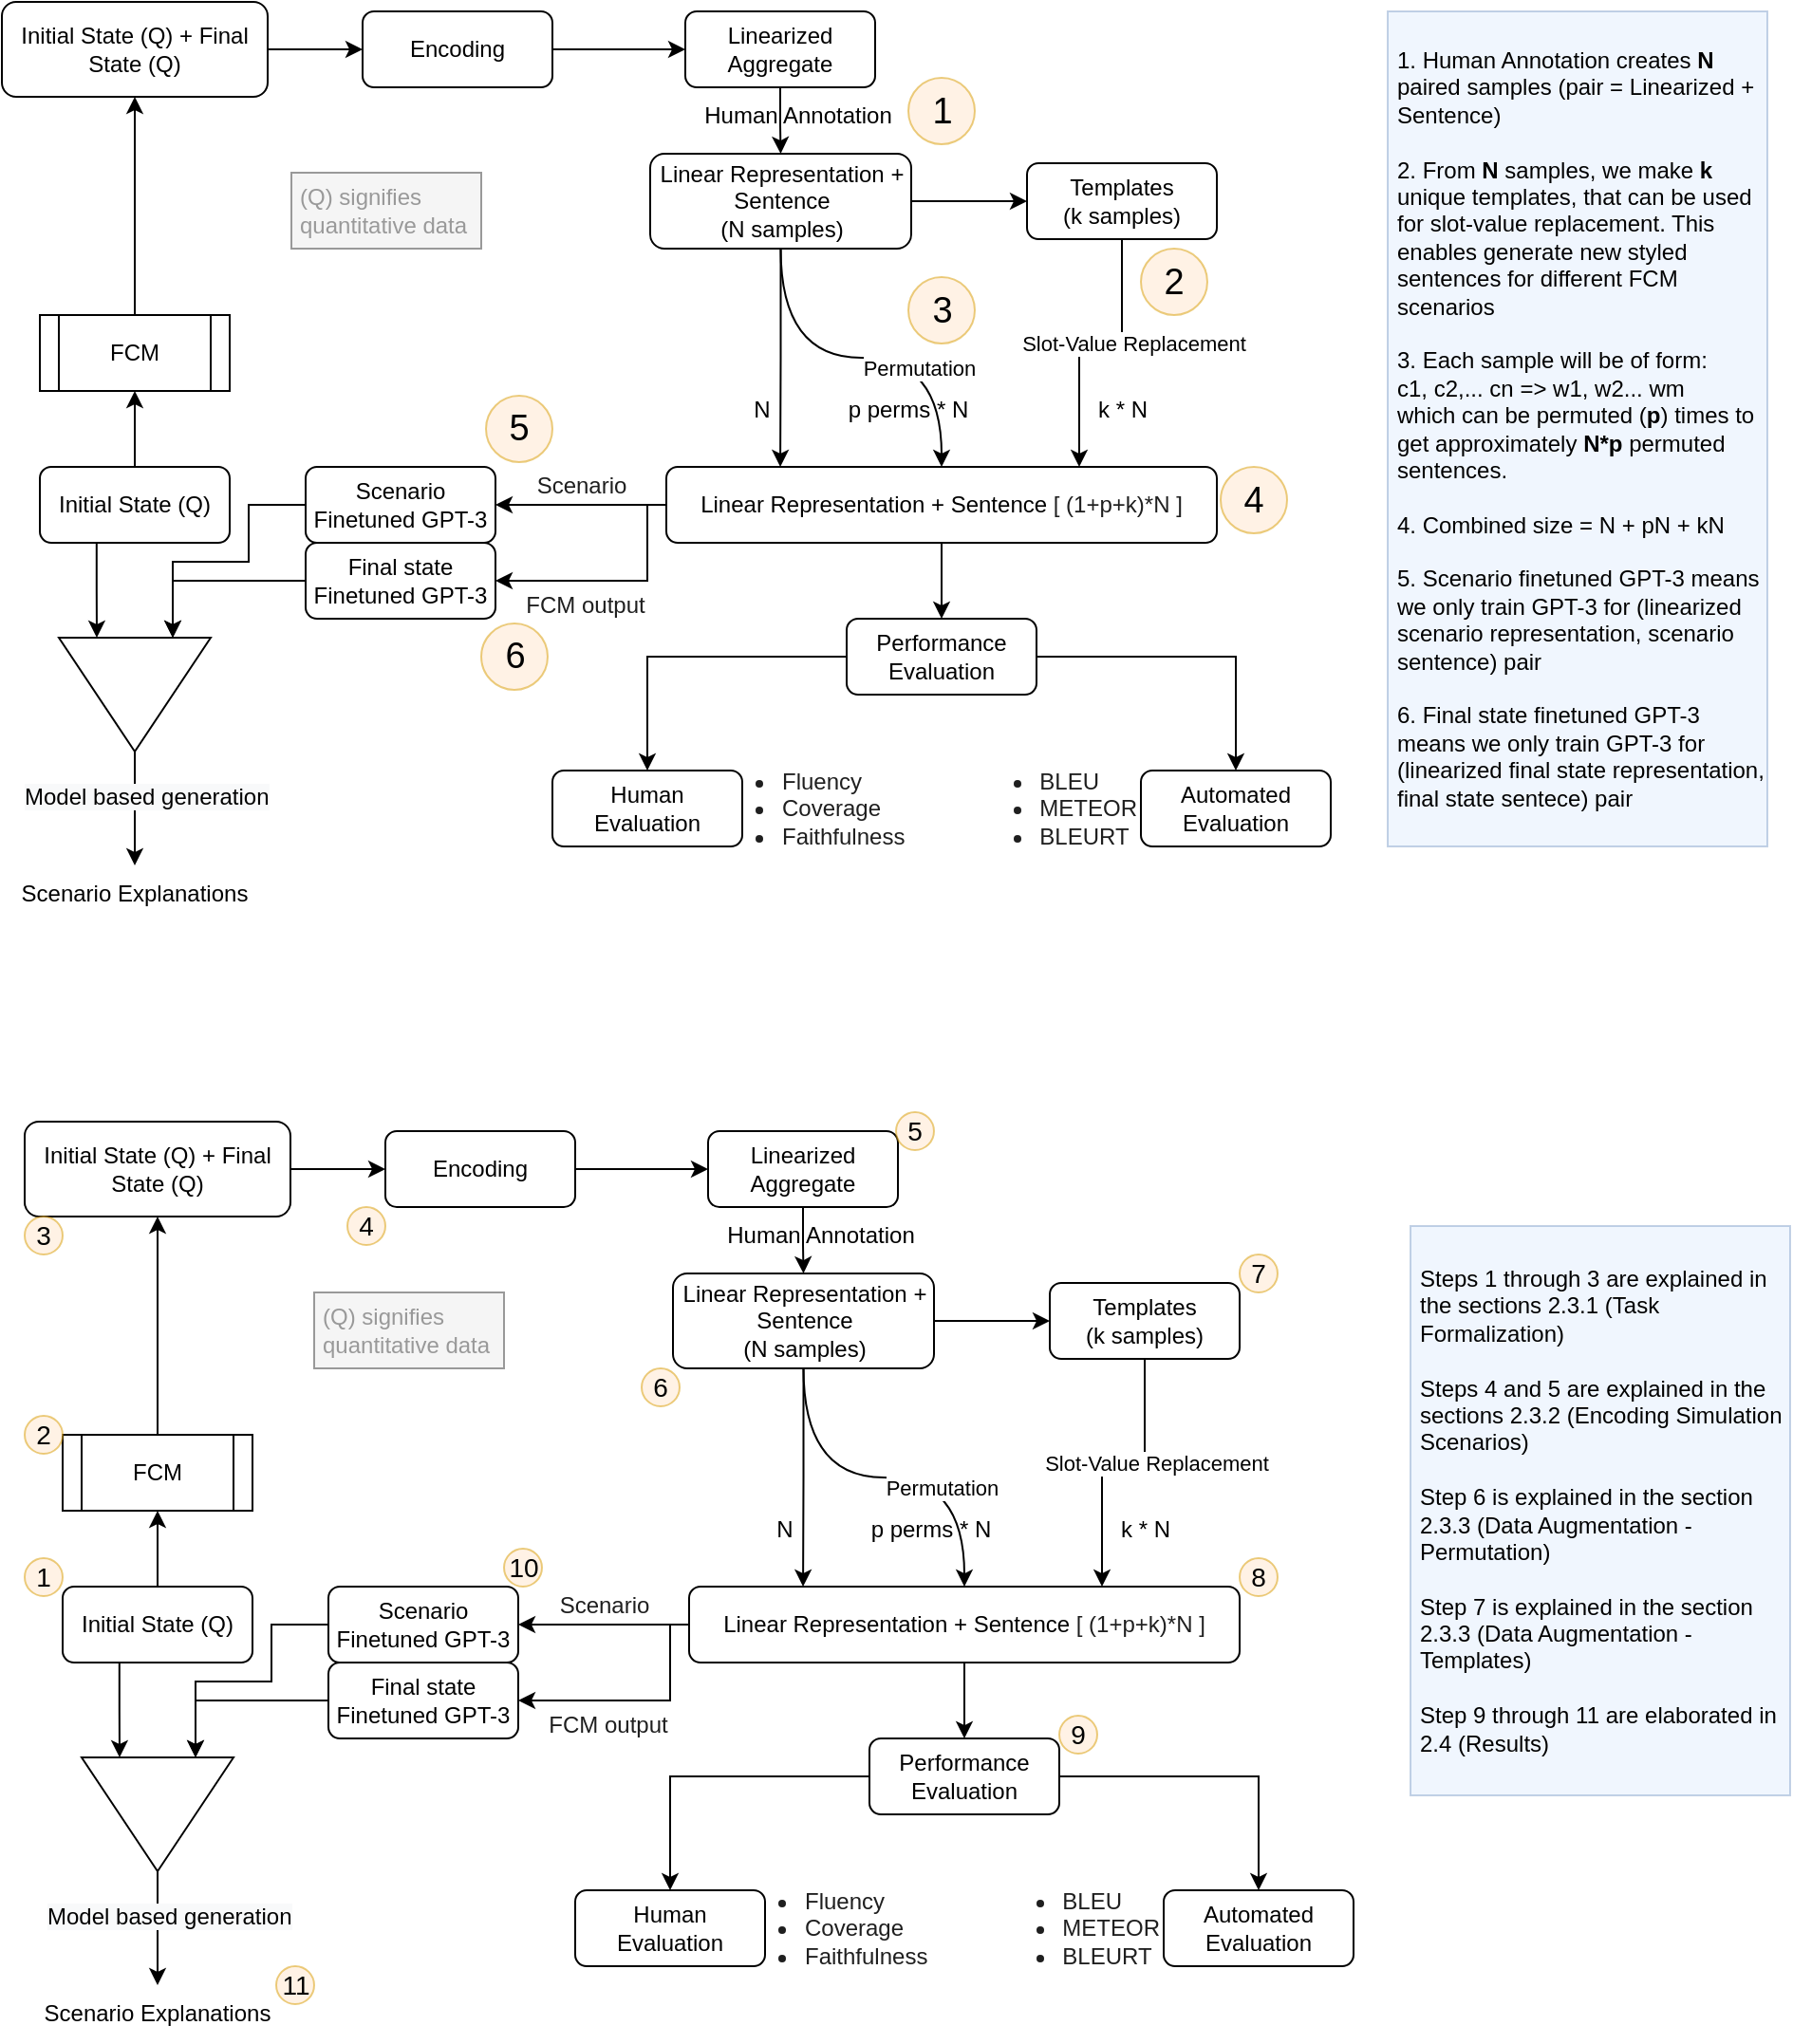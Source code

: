 <mxfile version="20.8.22" type="github">
  <diagram id="Z07k31sghdihUjpPRtop" name="Page-1">
    <mxGraphModel dx="1590" dy="923" grid="1" gridSize="10" guides="1" tooltips="1" connect="1" arrows="1" fold="1" page="1" pageScale="1" pageWidth="850" pageHeight="1100" math="0" shadow="0">
      <root>
        <mxCell id="0" />
        <mxCell id="1" parent="0" />
        <mxCell id="_HxSH1goL31Ebzs2Z_Xn-23" style="edgeStyle=orthogonalEdgeStyle;rounded=0;orthogonalLoop=1;jettySize=auto;html=1;entryX=0.5;entryY=1;entryDx=0;entryDy=0;" parent="1" source="_HxSH1goL31Ebzs2Z_Xn-3" target="_HxSH1goL31Ebzs2Z_Xn-8" edge="1">
          <mxGeometry relative="1" as="geometry" />
        </mxCell>
        <mxCell id="_HxSH1goL31Ebzs2Z_Xn-3" value="FCM" style="shape=process;whiteSpace=wrap;html=1;backgroundOutline=1;" parent="1" vertex="1">
          <mxGeometry x="110" y="360" width="100" height="40" as="geometry" />
        </mxCell>
        <mxCell id="_HxSH1goL31Ebzs2Z_Xn-4" value="" style="endArrow=classic;html=1;rounded=0;entryX=0.5;entryY=1;entryDx=0;entryDy=0;exitX=0.5;exitY=0;exitDx=0;exitDy=0;" parent="1" source="_HxSH1goL31Ebzs2Z_Xn-5" target="_HxSH1goL31Ebzs2Z_Xn-3" edge="1">
          <mxGeometry width="50" height="50" relative="1" as="geometry">
            <mxPoint x="60" y="380" as="sourcePoint" />
            <mxPoint x="120" y="420" as="targetPoint" />
          </mxGeometry>
        </mxCell>
        <mxCell id="_HxSH1goL31Ebzs2Z_Xn-43" style="edgeStyle=orthogonalEdgeStyle;rounded=0;orthogonalLoop=1;jettySize=auto;html=1;entryX=0;entryY=0.75;entryDx=0;entryDy=0;exitX=0.299;exitY=1.012;exitDx=0;exitDy=0;exitPerimeter=0;" parent="1" source="_HxSH1goL31Ebzs2Z_Xn-5" target="_HxSH1goL31Ebzs2Z_Xn-41" edge="1">
          <mxGeometry relative="1" as="geometry" />
        </mxCell>
        <mxCell id="_HxSH1goL31Ebzs2Z_Xn-5" value="Initial State (Q)" style="rounded=1;whiteSpace=wrap;html=1;" parent="1" vertex="1">
          <mxGeometry x="110" y="440" width="100" height="40" as="geometry" />
        </mxCell>
        <mxCell id="_HxSH1goL31Ebzs2Z_Xn-8" value="Initial State (Q) + Final State (Q)" style="rounded=1;whiteSpace=wrap;html=1;" parent="1" vertex="1">
          <mxGeometry x="90" y="195" width="140" height="50" as="geometry" />
        </mxCell>
        <mxCell id="_HxSH1goL31Ebzs2Z_Xn-15" style="edgeStyle=orthogonalEdgeStyle;rounded=0;orthogonalLoop=1;jettySize=auto;html=1;entryX=0;entryY=0.5;entryDx=0;entryDy=0;exitX=1;exitY=0.5;exitDx=0;exitDy=0;" parent="1" source="_HxSH1goL31Ebzs2Z_Xn-8" target="_HxSH1goL31Ebzs2Z_Xn-14" edge="1">
          <mxGeometry relative="1" as="geometry">
            <mxPoint x="210" y="220" as="sourcePoint" />
          </mxGeometry>
        </mxCell>
        <mxCell id="_HxSH1goL31Ebzs2Z_Xn-18" style="edgeStyle=orthogonalEdgeStyle;rounded=0;orthogonalLoop=1;jettySize=auto;html=1;entryX=0.5;entryY=0;entryDx=0;entryDy=0;" parent="1" source="_HxSH1goL31Ebzs2Z_Xn-13" target="_HxSH1goL31Ebzs2Z_Xn-17" edge="1">
          <mxGeometry relative="1" as="geometry" />
        </mxCell>
        <mxCell id="_HxSH1goL31Ebzs2Z_Xn-13" value="Linearized Aggregate" style="rounded=1;whiteSpace=wrap;html=1;" parent="1" vertex="1">
          <mxGeometry x="450" y="200" width="100" height="40" as="geometry" />
        </mxCell>
        <mxCell id="_HxSH1goL31Ebzs2Z_Xn-16" style="edgeStyle=orthogonalEdgeStyle;rounded=0;orthogonalLoop=1;jettySize=auto;html=1;entryX=0;entryY=0.5;entryDx=0;entryDy=0;" parent="1" source="_HxSH1goL31Ebzs2Z_Xn-14" target="_HxSH1goL31Ebzs2Z_Xn-13" edge="1">
          <mxGeometry relative="1" as="geometry" />
        </mxCell>
        <mxCell id="_HxSH1goL31Ebzs2Z_Xn-14" value="Encoding" style="rounded=1;whiteSpace=wrap;html=1;" parent="1" vertex="1">
          <mxGeometry x="280" y="200" width="100" height="40" as="geometry" />
        </mxCell>
        <mxCell id="_HxSH1goL31Ebzs2Z_Xn-19" style="edgeStyle=orthogonalEdgeStyle;rounded=0;orthogonalLoop=1;jettySize=auto;html=1;entryX=0;entryY=0.5;entryDx=0;entryDy=0;" parent="1" source="_HxSH1goL31Ebzs2Z_Xn-17" target="_HxSH1goL31Ebzs2Z_Xn-20" edge="1">
          <mxGeometry relative="1" as="geometry">
            <mxPoint x="600" y="300" as="targetPoint" />
          </mxGeometry>
        </mxCell>
        <mxCell id="_HxSH1goL31Ebzs2Z_Xn-25" style="edgeStyle=orthogonalEdgeStyle;rounded=0;orthogonalLoop=1;jettySize=auto;html=1;entryX=0.207;entryY=0;entryDx=0;entryDy=0;entryPerimeter=0;" parent="1" source="_HxSH1goL31Ebzs2Z_Xn-17" target="_HxSH1goL31Ebzs2Z_Xn-24" edge="1">
          <mxGeometry relative="1" as="geometry" />
        </mxCell>
        <mxCell id="_HxSH1goL31Ebzs2Z_Xn-27" style="edgeStyle=orthogonalEdgeStyle;rounded=0;orthogonalLoop=1;jettySize=auto;html=1;entryX=0.5;entryY=0;entryDx=0;entryDy=0;curved=1;" parent="1" source="_HxSH1goL31Ebzs2Z_Xn-17" target="_HxSH1goL31Ebzs2Z_Xn-24" edge="1">
          <mxGeometry relative="1" as="geometry" />
        </mxCell>
        <mxCell id="_HxSH1goL31Ebzs2Z_Xn-28" value="Permutation" style="edgeLabel;html=1;align=center;verticalAlign=middle;resizable=0;points=[];horizontal=1;spacingTop=0;spacingBottom=0;spacing=17;spacingRight=0;" parent="_HxSH1goL31Ebzs2Z_Xn-27" connectable="0" vertex="1">
          <mxGeometry x="0.09" y="-5" relative="1" as="geometry">
            <mxPoint x="21" as="offset" />
          </mxGeometry>
        </mxCell>
        <mxCell id="_HxSH1goL31Ebzs2Z_Xn-17" value="Linear Representation + Sentence&lt;div&gt;(N samples)&lt;/div&gt;" style="rounded=1;whiteSpace=wrap;html=1;" parent="1" vertex="1">
          <mxGeometry x="431.5" y="275" width="137.5" height="50" as="geometry" />
        </mxCell>
        <mxCell id="_HxSH1goL31Ebzs2Z_Xn-32" style="edgeStyle=orthogonalEdgeStyle;rounded=0;orthogonalLoop=1;jettySize=auto;html=1;entryX=0.75;entryY=0;entryDx=0;entryDy=0;" parent="1" source="_HxSH1goL31Ebzs2Z_Xn-20" target="_HxSH1goL31Ebzs2Z_Xn-24" edge="1">
          <mxGeometry relative="1" as="geometry" />
        </mxCell>
        <mxCell id="_HxSH1goL31Ebzs2Z_Xn-52" value="Slot-Value Replacement" style="edgeLabel;html=1;align=center;verticalAlign=middle;resizable=0;points=[];" parent="_HxSH1goL31Ebzs2Z_Xn-32" connectable="0" vertex="1">
          <mxGeometry x="-0.156" y="4" relative="1" as="geometry">
            <mxPoint x="6" y="-9" as="offset" />
          </mxGeometry>
        </mxCell>
        <mxCell id="_HxSH1goL31Ebzs2Z_Xn-20" value="Templates&lt;br&gt;(k samples)" style="rounded=1;whiteSpace=wrap;html=1;" parent="1" vertex="1">
          <mxGeometry x="630" y="280" width="100" height="40" as="geometry" />
        </mxCell>
        <mxCell id="_HxSH1goL31Ebzs2Z_Xn-35" style="edgeStyle=orthogonalEdgeStyle;rounded=0;orthogonalLoop=1;jettySize=auto;html=1;entryX=1;entryY=0.5;entryDx=0;entryDy=0;" parent="1" source="_HxSH1goL31Ebzs2Z_Xn-24" target="_HxSH1goL31Ebzs2Z_Xn-34" edge="1">
          <mxGeometry relative="1" as="geometry" />
        </mxCell>
        <mxCell id="_HxSH1goL31Ebzs2Z_Xn-37" style="edgeStyle=orthogonalEdgeStyle;rounded=0;orthogonalLoop=1;jettySize=auto;html=1;entryX=0.5;entryY=0;entryDx=0;entryDy=0;" parent="1" source="_HxSH1goL31Ebzs2Z_Xn-24" target="_HxSH1goL31Ebzs2Z_Xn-36" edge="1">
          <mxGeometry relative="1" as="geometry" />
        </mxCell>
        <mxCell id="VBCpjrD7wiONK8ZBW5ic-14" style="edgeStyle=orthogonalEdgeStyle;rounded=0;orthogonalLoop=1;jettySize=auto;html=1;entryX=1;entryY=0.5;entryDx=0;entryDy=0;fontColor=#1F1F1F;" parent="1" source="_HxSH1goL31Ebzs2Z_Xn-24" target="VBCpjrD7wiONK8ZBW5ic-7" edge="1">
          <mxGeometry relative="1" as="geometry">
            <Array as="points">
              <mxPoint x="430" y="460" />
              <mxPoint x="430" y="500" />
            </Array>
          </mxGeometry>
        </mxCell>
        <mxCell id="_HxSH1goL31Ebzs2Z_Xn-24" value="Linear Representation +&amp;nbsp;Sentence &lt;font color=&quot;#1F1F1F&quot;&gt;[ (1+p+k)*N ]&lt;/font&gt;" style="rounded=1;whiteSpace=wrap;html=1;" parent="1" vertex="1">
          <mxGeometry x="440" y="440" width="290" height="40" as="geometry" />
        </mxCell>
        <mxCell id="_HxSH1goL31Ebzs2Z_Xn-30" value="&lt;font color=&quot;#999999&quot;&gt;(Q) signifies quantitative data&lt;/font&gt;" style="rounded=0;whiteSpace=wrap;html=1;align=left;fillColor=#f5f5f5;fontColor=#333333;strokeColor=#999999;labelBackgroundColor=none;spacingLeft=2;gradientColor=none;" parent="1" vertex="1">
          <mxGeometry x="242.5" y="285" width="100" height="40" as="geometry" />
        </mxCell>
        <mxCell id="VBCpjrD7wiONK8ZBW5ic-17" style="edgeStyle=orthogonalEdgeStyle;rounded=0;orthogonalLoop=1;jettySize=auto;html=1;entryX=0;entryY=0.25;entryDx=0;entryDy=0;fontColor=#1F1F1F;" parent="1" source="_HxSH1goL31Ebzs2Z_Xn-34" target="_HxSH1goL31Ebzs2Z_Xn-41" edge="1">
          <mxGeometry relative="1" as="geometry">
            <Array as="points">
              <mxPoint x="220" y="460" />
              <mxPoint x="220" y="490" />
              <mxPoint x="180" y="490" />
            </Array>
          </mxGeometry>
        </mxCell>
        <mxCell id="_HxSH1goL31Ebzs2Z_Xn-34" value="Scenario Finetuned GPT-3" style="rounded=1;whiteSpace=wrap;html=1;" parent="1" vertex="1">
          <mxGeometry x="250" y="440" width="100" height="40" as="geometry" />
        </mxCell>
        <mxCell id="VBCpjrD7wiONK8ZBW5ic-21" style="edgeStyle=orthogonalEdgeStyle;rounded=0;orthogonalLoop=1;jettySize=auto;html=1;entryX=0.5;entryY=0;entryDx=0;entryDy=0;fontColor=#1F1F1F;" parent="1" source="_HxSH1goL31Ebzs2Z_Xn-36" target="VBCpjrD7wiONK8ZBW5ic-19" edge="1">
          <mxGeometry relative="1" as="geometry" />
        </mxCell>
        <mxCell id="VBCpjrD7wiONK8ZBW5ic-22" style="edgeStyle=orthogonalEdgeStyle;rounded=0;orthogonalLoop=1;jettySize=auto;html=1;entryX=0.5;entryY=0;entryDx=0;entryDy=0;fontColor=#1F1F1F;" parent="1" source="_HxSH1goL31Ebzs2Z_Xn-36" target="VBCpjrD7wiONK8ZBW5ic-20" edge="1">
          <mxGeometry relative="1" as="geometry" />
        </mxCell>
        <mxCell id="_HxSH1goL31Ebzs2Z_Xn-36" value="Performance Evaluation" style="rounded=1;whiteSpace=wrap;html=1;" parent="1" vertex="1">
          <mxGeometry x="535" y="520" width="100" height="40" as="geometry" />
        </mxCell>
        <mxCell id="_HxSH1goL31Ebzs2Z_Xn-49" style="edgeStyle=orthogonalEdgeStyle;rounded=0;orthogonalLoop=1;jettySize=auto;html=1;entryX=0.5;entryY=0;entryDx=0;entryDy=0;" parent="1" source="_HxSH1goL31Ebzs2Z_Xn-41" target="_HxSH1goL31Ebzs2Z_Xn-50" edge="1">
          <mxGeometry relative="1" as="geometry">
            <mxPoint x="160" y="630" as="targetPoint" />
          </mxGeometry>
        </mxCell>
        <mxCell id="_HxSH1goL31Ebzs2Z_Xn-41" value="" style="triangle;whiteSpace=wrap;html=1;labelBackgroundColor=none;direction=south;" parent="1" vertex="1">
          <mxGeometry x="120" y="530" width="80" height="60" as="geometry" />
        </mxCell>
        <mxCell id="_HxSH1goL31Ebzs2Z_Xn-50" value="Scenario Explanations" style="text;html=1;strokeColor=none;fillColor=none;align=center;verticalAlign=middle;whiteSpace=wrap;rounded=0;labelBackgroundColor=none;" parent="1" vertex="1">
          <mxGeometry x="95" y="650" width="130" height="30" as="geometry" />
        </mxCell>
        <mxCell id="_HxSH1goL31Ebzs2Z_Xn-53" value="&lt;span style=&quot;color: rgb(0, 0, 0); font-family: Helvetica; font-size: 12px; font-style: normal; font-variant-ligatures: normal; font-variant-caps: normal; font-weight: 400; letter-spacing: normal; orphans: 2; text-align: center; text-indent: 0px; text-transform: none; widows: 2; word-spacing: 0px; -webkit-text-stroke-width: 0px; background-color: rgb(248, 249, 250); text-decoration-thickness: initial; text-decoration-style: initial; text-decoration-color: initial; float: none; display: inline !important;&quot;&gt;Model based generation&lt;/span&gt;" style="text;whiteSpace=wrap;html=1;fontColor=#999999;" parent="1" vertex="1">
          <mxGeometry x="100" y="600" width="140" height="30" as="geometry" />
        </mxCell>
        <mxCell id="VBCpjrD7wiONK8ZBW5ic-1" value="Human Annotation" style="text;html=1;align=center;verticalAlign=middle;resizable=0;points=[];autosize=1;strokeColor=none;fillColor=none;" parent="1" vertex="1">
          <mxGeometry x="449" y="240" width="120" height="30" as="geometry" />
        </mxCell>
        <mxCell id="VBCpjrD7wiONK8ZBW5ic-2" value="N" style="text;html=1;align=center;verticalAlign=middle;resizable=0;points=[];autosize=1;strokeColor=none;fillColor=none;" parent="1" vertex="1">
          <mxGeometry x="475" y="395" width="30" height="30" as="geometry" />
        </mxCell>
        <mxCell id="VBCpjrD7wiONK8ZBW5ic-3" value="p perms * N" style="text;html=1;align=center;verticalAlign=middle;resizable=0;points=[];autosize=1;strokeColor=none;fillColor=none;" parent="1" vertex="1">
          <mxGeometry x="522" y="395" width="90" height="30" as="geometry" />
        </mxCell>
        <mxCell id="VBCpjrD7wiONK8ZBW5ic-6" value="k * N" style="text;html=1;align=center;verticalAlign=middle;resizable=0;points=[];autosize=1;strokeColor=none;fillColor=none;" parent="1" vertex="1">
          <mxGeometry x="655" y="395" width="50" height="30" as="geometry" />
        </mxCell>
        <mxCell id="VBCpjrD7wiONK8ZBW5ic-18" style="edgeStyle=orthogonalEdgeStyle;rounded=0;orthogonalLoop=1;jettySize=auto;html=1;entryX=0;entryY=0.25;entryDx=0;entryDy=0;fontColor=#1F1F1F;" parent="1" source="VBCpjrD7wiONK8ZBW5ic-7" target="_HxSH1goL31Ebzs2Z_Xn-41" edge="1">
          <mxGeometry relative="1" as="geometry" />
        </mxCell>
        <mxCell id="VBCpjrD7wiONK8ZBW5ic-7" value="Final state&lt;br&gt;&lt;div&gt;Finetuned GPT-3&lt;/div&gt;" style="rounded=1;whiteSpace=wrap;html=1;" parent="1" vertex="1">
          <mxGeometry x="250" y="480" width="100" height="40" as="geometry" />
        </mxCell>
        <mxCell id="VBCpjrD7wiONK8ZBW5ic-15" value="Scenario" style="text;html=1;align=center;verticalAlign=middle;resizable=0;points=[];autosize=1;strokeColor=none;fillColor=none;fontColor=#1F1F1F;" parent="1" vertex="1">
          <mxGeometry x="360" y="435" width="70" height="30" as="geometry" />
        </mxCell>
        <mxCell id="VBCpjrD7wiONK8ZBW5ic-16" value="FCM output" style="text;html=1;align=center;verticalAlign=middle;resizable=0;points=[];autosize=1;strokeColor=none;fillColor=none;fontColor=#1F1F1F;" parent="1" vertex="1">
          <mxGeometry x="351.5" y="498" width="90" height="30" as="geometry" />
        </mxCell>
        <mxCell id="VBCpjrD7wiONK8ZBW5ic-19" value="Human Evaluation" style="rounded=1;whiteSpace=wrap;html=1;" parent="1" vertex="1">
          <mxGeometry x="380" y="600" width="100" height="40" as="geometry" />
        </mxCell>
        <mxCell id="VBCpjrD7wiONK8ZBW5ic-20" value="Automated Evaluation" style="rounded=1;whiteSpace=wrap;html=1;" parent="1" vertex="1">
          <mxGeometry x="690" y="600" width="100" height="40" as="geometry" />
        </mxCell>
        <mxCell id="VBCpjrD7wiONK8ZBW5ic-23" value="&lt;ul&gt;&lt;li&gt;Fluency&lt;/li&gt;&lt;li&gt;Coverage&lt;/li&gt;&lt;li&gt;Faithfulness&lt;/li&gt;&lt;/ul&gt;" style="text;html=1;strokeColor=none;fillColor=none;align=left;verticalAlign=middle;whiteSpace=wrap;rounded=0;fontColor=#1F1F1F;" parent="1" vertex="1">
          <mxGeometry x="459" y="605" width="110" height="30" as="geometry" />
        </mxCell>
        <mxCell id="VBCpjrD7wiONK8ZBW5ic-24" value="&lt;div align=&quot;left&quot;&gt;&lt;ul&gt;&lt;li&gt;BLEU&lt;/li&gt;&lt;li&gt;METEOR&lt;/li&gt;&lt;li&gt;BLEURT&lt;br&gt;&lt;/li&gt;&lt;/ul&gt;&lt;/div&gt;" style="text;html=1;strokeColor=none;fillColor=none;align=right;verticalAlign=middle;whiteSpace=wrap;rounded=0;fontColor=#1F1F1F;" parent="1" vertex="1">
          <mxGeometry x="580" y="605" width="110" height="30" as="geometry" />
        </mxCell>
        <mxCell id="VBCpjrD7wiONK8ZBW5ic-25" value="&lt;div align=&quot;left&quot;&gt;1. Human Annotation creates &lt;b&gt;N&lt;/b&gt; paired samples (pair = Linearized + Sentence)&lt;/div&gt;&lt;div align=&quot;left&quot;&gt;&lt;br&gt;&lt;/div&gt;&lt;div align=&quot;left&quot;&gt;2. From &lt;b&gt;N&lt;/b&gt; samples, we make &lt;b&gt;k&lt;/b&gt; unique templates, that can be used for slot-value replacement. This enables generate new styled sentences for different FCM scenarios&lt;/div&gt;&lt;div align=&quot;left&quot;&gt;&lt;br&gt;&lt;/div&gt;&lt;div align=&quot;left&quot;&gt;3. Each sample will be of form:&lt;/div&gt;&lt;div align=&quot;left&quot;&gt;c1, c2,... cn =&amp;gt; w1, w2... wm&lt;/div&gt;&lt;div align=&quot;left&quot;&gt;which can be permuted (&lt;b&gt;p&lt;/b&gt;) times to get approximately &lt;b&gt;N*p &lt;/b&gt;permuted sentences.&lt;/div&gt;&lt;div align=&quot;left&quot;&gt;&lt;br&gt;&lt;/div&gt;&lt;div align=&quot;left&quot;&gt;4. Combined size = N + pN + kN&lt;/div&gt;&lt;div align=&quot;left&quot;&gt;&lt;br&gt;&lt;/div&gt;&lt;div align=&quot;left&quot;&gt;5. Scenario finetuned GPT-3 means we only train GPT-3 for (linearized scenario representation, scenario sentence) pair&lt;/div&gt;&lt;div align=&quot;left&quot;&gt;&lt;br&gt;&lt;/div&gt;&lt;div align=&quot;left&quot;&gt;6. Final state finetuned GPT-3 means we only train GPT-3 for (linearized final state representation, final state sentece) pair&lt;br&gt;&lt;/div&gt;" style="rounded=0;whiteSpace=wrap;html=1;fillColor=#dae8fc;strokeColor=#6c8ebf;align=left;spacingLeft=3;opacity=40;" parent="1" vertex="1">
          <mxGeometry x="820" y="200" width="200" height="440" as="geometry" />
        </mxCell>
        <mxCell id="VBCpjrD7wiONK8ZBW5ic-26" value="&lt;font style=&quot;font-size: 19px;&quot;&gt;1&lt;/font&gt;" style="ellipse;whiteSpace=wrap;html=1;aspect=fixed;fillColor=#ffe6cc;strokeColor=#d79b00;opacity=50;" parent="1" vertex="1">
          <mxGeometry x="567.5" y="235" width="35" height="35" as="geometry" />
        </mxCell>
        <mxCell id="VBCpjrD7wiONK8ZBW5ic-27" value="&lt;font style=&quot;font-size: 19px;&quot;&gt;2&lt;/font&gt;" style="ellipse;whiteSpace=wrap;html=1;aspect=fixed;fillColor=#ffe6cc;strokeColor=#d79b00;opacity=50;" parent="1" vertex="1">
          <mxGeometry x="690" y="325" width="35" height="35" as="geometry" />
        </mxCell>
        <mxCell id="VBCpjrD7wiONK8ZBW5ic-28" value="&lt;font style=&quot;font-size: 19px;&quot;&gt;3&lt;/font&gt;" style="ellipse;whiteSpace=wrap;html=1;aspect=fixed;fillColor=#ffe6cc;strokeColor=#d79b00;opacity=50;" parent="1" vertex="1">
          <mxGeometry x="567.5" y="340" width="35" height="35" as="geometry" />
        </mxCell>
        <mxCell id="VBCpjrD7wiONK8ZBW5ic-29" value="&lt;font style=&quot;font-size: 19px;&quot;&gt;4&lt;/font&gt;" style="ellipse;whiteSpace=wrap;html=1;aspect=fixed;fillColor=#ffe6cc;strokeColor=#d79b00;opacity=50;" parent="1" vertex="1">
          <mxGeometry x="732" y="440" width="35" height="35" as="geometry" />
        </mxCell>
        <mxCell id="VBCpjrD7wiONK8ZBW5ic-30" value="&lt;font style=&quot;font-size: 19px;&quot;&gt;5&lt;/font&gt;" style="ellipse;whiteSpace=wrap;html=1;aspect=fixed;fillColor=#ffe6cc;strokeColor=#d79b00;opacity=50;" parent="1" vertex="1">
          <mxGeometry x="345" y="402.5" width="35" height="35" as="geometry" />
        </mxCell>
        <mxCell id="VBCpjrD7wiONK8ZBW5ic-31" value="&lt;font style=&quot;font-size: 19px;&quot;&gt;6&lt;/font&gt;" style="ellipse;whiteSpace=wrap;html=1;aspect=fixed;fillColor=#ffe6cc;strokeColor=#d79b00;opacity=50;" parent="1" vertex="1">
          <mxGeometry x="342.5" y="522.5" width="35" height="35" as="geometry" />
        </mxCell>
        <mxCell id="uOpEVnoHv9Edx_Ud0HOi-11" style="edgeStyle=orthogonalEdgeStyle;rounded=0;orthogonalLoop=1;jettySize=auto;html=1;entryX=0.5;entryY=1;entryDx=0;entryDy=0;" edge="1" parent="1" source="uOpEVnoHv9Edx_Ud0HOi-12" target="uOpEVnoHv9Edx_Ud0HOi-16">
          <mxGeometry relative="1" as="geometry" />
        </mxCell>
        <mxCell id="uOpEVnoHv9Edx_Ud0HOi-12" value="FCM" style="shape=process;whiteSpace=wrap;html=1;backgroundOutline=1;" vertex="1" parent="1">
          <mxGeometry x="122" y="950" width="100" height="40" as="geometry" />
        </mxCell>
        <mxCell id="uOpEVnoHv9Edx_Ud0HOi-13" value="" style="endArrow=classic;html=1;rounded=0;entryX=0.5;entryY=1;entryDx=0;entryDy=0;exitX=0.5;exitY=0;exitDx=0;exitDy=0;" edge="1" parent="1" source="uOpEVnoHv9Edx_Ud0HOi-15" target="uOpEVnoHv9Edx_Ud0HOi-12">
          <mxGeometry width="50" height="50" relative="1" as="geometry">
            <mxPoint x="72" y="970" as="sourcePoint" />
            <mxPoint x="132" y="1010" as="targetPoint" />
          </mxGeometry>
        </mxCell>
        <mxCell id="uOpEVnoHv9Edx_Ud0HOi-14" style="edgeStyle=orthogonalEdgeStyle;rounded=0;orthogonalLoop=1;jettySize=auto;html=1;entryX=0;entryY=0.75;entryDx=0;entryDy=0;exitX=0.299;exitY=1.012;exitDx=0;exitDy=0;exitPerimeter=0;" edge="1" parent="1" source="uOpEVnoHv9Edx_Ud0HOi-15" target="uOpEVnoHv9Edx_Ud0HOi-41">
          <mxGeometry relative="1" as="geometry" />
        </mxCell>
        <mxCell id="uOpEVnoHv9Edx_Ud0HOi-15" value="Initial State (Q)" style="rounded=1;whiteSpace=wrap;html=1;" vertex="1" parent="1">
          <mxGeometry x="122" y="1030" width="100" height="40" as="geometry" />
        </mxCell>
        <mxCell id="uOpEVnoHv9Edx_Ud0HOi-16" value="Initial State (Q) + Final State (Q)" style="rounded=1;whiteSpace=wrap;html=1;" vertex="1" parent="1">
          <mxGeometry x="102" y="785" width="140" height="50" as="geometry" />
        </mxCell>
        <mxCell id="uOpEVnoHv9Edx_Ud0HOi-17" style="edgeStyle=orthogonalEdgeStyle;rounded=0;orthogonalLoop=1;jettySize=auto;html=1;entryX=0;entryY=0.5;entryDx=0;entryDy=0;exitX=1;exitY=0.5;exitDx=0;exitDy=0;" edge="1" parent="1" source="uOpEVnoHv9Edx_Ud0HOi-16" target="uOpEVnoHv9Edx_Ud0HOi-21">
          <mxGeometry relative="1" as="geometry">
            <mxPoint x="222" y="810" as="sourcePoint" />
          </mxGeometry>
        </mxCell>
        <mxCell id="uOpEVnoHv9Edx_Ud0HOi-18" style="edgeStyle=orthogonalEdgeStyle;rounded=0;orthogonalLoop=1;jettySize=auto;html=1;entryX=0.5;entryY=0;entryDx=0;entryDy=0;" edge="1" parent="1" source="uOpEVnoHv9Edx_Ud0HOi-19" target="uOpEVnoHv9Edx_Ud0HOi-26">
          <mxGeometry relative="1" as="geometry" />
        </mxCell>
        <mxCell id="uOpEVnoHv9Edx_Ud0HOi-19" value="Linearized Aggregate" style="rounded=1;whiteSpace=wrap;html=1;" vertex="1" parent="1">
          <mxGeometry x="462" y="790" width="100" height="40" as="geometry" />
        </mxCell>
        <mxCell id="uOpEVnoHv9Edx_Ud0HOi-20" style="edgeStyle=orthogonalEdgeStyle;rounded=0;orthogonalLoop=1;jettySize=auto;html=1;entryX=0;entryY=0.5;entryDx=0;entryDy=0;" edge="1" parent="1" source="uOpEVnoHv9Edx_Ud0HOi-21" target="uOpEVnoHv9Edx_Ud0HOi-19">
          <mxGeometry relative="1" as="geometry" />
        </mxCell>
        <mxCell id="uOpEVnoHv9Edx_Ud0HOi-21" value="Encoding" style="rounded=1;whiteSpace=wrap;html=1;" vertex="1" parent="1">
          <mxGeometry x="292" y="790" width="100" height="40" as="geometry" />
        </mxCell>
        <mxCell id="uOpEVnoHv9Edx_Ud0HOi-22" style="edgeStyle=orthogonalEdgeStyle;rounded=0;orthogonalLoop=1;jettySize=auto;html=1;entryX=0;entryY=0.5;entryDx=0;entryDy=0;" edge="1" parent="1" source="uOpEVnoHv9Edx_Ud0HOi-26" target="uOpEVnoHv9Edx_Ud0HOi-29">
          <mxGeometry relative="1" as="geometry">
            <mxPoint x="612" y="890" as="targetPoint" />
          </mxGeometry>
        </mxCell>
        <mxCell id="uOpEVnoHv9Edx_Ud0HOi-23" style="edgeStyle=orthogonalEdgeStyle;rounded=0;orthogonalLoop=1;jettySize=auto;html=1;entryX=0.207;entryY=0;entryDx=0;entryDy=0;entryPerimeter=0;" edge="1" parent="1" source="uOpEVnoHv9Edx_Ud0HOi-26" target="uOpEVnoHv9Edx_Ud0HOi-33">
          <mxGeometry relative="1" as="geometry" />
        </mxCell>
        <mxCell id="uOpEVnoHv9Edx_Ud0HOi-24" style="edgeStyle=orthogonalEdgeStyle;rounded=0;orthogonalLoop=1;jettySize=auto;html=1;entryX=0.5;entryY=0;entryDx=0;entryDy=0;curved=1;" edge="1" parent="1" source="uOpEVnoHv9Edx_Ud0HOi-26" target="uOpEVnoHv9Edx_Ud0HOi-33">
          <mxGeometry relative="1" as="geometry" />
        </mxCell>
        <mxCell id="uOpEVnoHv9Edx_Ud0HOi-25" value="Permutation" style="edgeLabel;html=1;align=center;verticalAlign=middle;resizable=0;points=[];horizontal=1;spacingTop=0;spacingBottom=0;spacing=17;spacingRight=0;" connectable="0" vertex="1" parent="uOpEVnoHv9Edx_Ud0HOi-24">
          <mxGeometry x="0.09" y="-5" relative="1" as="geometry">
            <mxPoint x="21" as="offset" />
          </mxGeometry>
        </mxCell>
        <mxCell id="uOpEVnoHv9Edx_Ud0HOi-26" value="Linear Representation + Sentence&lt;div&gt;(N samples)&lt;/div&gt;" style="rounded=1;whiteSpace=wrap;html=1;" vertex="1" parent="1">
          <mxGeometry x="443.5" y="865" width="137.5" height="50" as="geometry" />
        </mxCell>
        <mxCell id="uOpEVnoHv9Edx_Ud0HOi-27" style="edgeStyle=orthogonalEdgeStyle;rounded=0;orthogonalLoop=1;jettySize=auto;html=1;entryX=0.75;entryY=0;entryDx=0;entryDy=0;" edge="1" parent="1" source="uOpEVnoHv9Edx_Ud0HOi-29" target="uOpEVnoHv9Edx_Ud0HOi-33">
          <mxGeometry relative="1" as="geometry" />
        </mxCell>
        <mxCell id="uOpEVnoHv9Edx_Ud0HOi-28" value="Slot-Value Replacement" style="edgeLabel;html=1;align=center;verticalAlign=middle;resizable=0;points=[];" connectable="0" vertex="1" parent="uOpEVnoHv9Edx_Ud0HOi-27">
          <mxGeometry x="-0.156" y="4" relative="1" as="geometry">
            <mxPoint x="6" y="-9" as="offset" />
          </mxGeometry>
        </mxCell>
        <mxCell id="uOpEVnoHv9Edx_Ud0HOi-29" value="Templates&lt;br&gt;(k samples)" style="rounded=1;whiteSpace=wrap;html=1;" vertex="1" parent="1">
          <mxGeometry x="642" y="870" width="100" height="40" as="geometry" />
        </mxCell>
        <mxCell id="uOpEVnoHv9Edx_Ud0HOi-30" style="edgeStyle=orthogonalEdgeStyle;rounded=0;orthogonalLoop=1;jettySize=auto;html=1;entryX=1;entryY=0.5;entryDx=0;entryDy=0;" edge="1" parent="1" source="uOpEVnoHv9Edx_Ud0HOi-33" target="uOpEVnoHv9Edx_Ud0HOi-36">
          <mxGeometry relative="1" as="geometry" />
        </mxCell>
        <mxCell id="uOpEVnoHv9Edx_Ud0HOi-31" style="edgeStyle=orthogonalEdgeStyle;rounded=0;orthogonalLoop=1;jettySize=auto;html=1;entryX=0.5;entryY=0;entryDx=0;entryDy=0;" edge="1" parent="1" source="uOpEVnoHv9Edx_Ud0HOi-33" target="uOpEVnoHv9Edx_Ud0HOi-39">
          <mxGeometry relative="1" as="geometry" />
        </mxCell>
        <mxCell id="uOpEVnoHv9Edx_Ud0HOi-32" style="edgeStyle=orthogonalEdgeStyle;rounded=0;orthogonalLoop=1;jettySize=auto;html=1;entryX=1;entryY=0.5;entryDx=0;entryDy=0;fontColor=#1F1F1F;" edge="1" parent="1" source="uOpEVnoHv9Edx_Ud0HOi-33" target="uOpEVnoHv9Edx_Ud0HOi-49">
          <mxGeometry relative="1" as="geometry">
            <Array as="points">
              <mxPoint x="442" y="1050" />
              <mxPoint x="442" y="1090" />
            </Array>
          </mxGeometry>
        </mxCell>
        <mxCell id="uOpEVnoHv9Edx_Ud0HOi-33" value="Linear Representation +&amp;nbsp;Sentence &lt;font color=&quot;#1F1F1F&quot;&gt;[ (1+p+k)*N ]&lt;/font&gt;" style="rounded=1;whiteSpace=wrap;html=1;" vertex="1" parent="1">
          <mxGeometry x="452" y="1030" width="290" height="40" as="geometry" />
        </mxCell>
        <mxCell id="uOpEVnoHv9Edx_Ud0HOi-34" value="&lt;font color=&quot;#999999&quot;&gt;(Q) signifies quantitative data&lt;/font&gt;" style="rounded=0;whiteSpace=wrap;html=1;align=left;fillColor=#f5f5f5;fontColor=#333333;strokeColor=#999999;labelBackgroundColor=none;spacingLeft=2;gradientColor=none;" vertex="1" parent="1">
          <mxGeometry x="254.5" y="875" width="100" height="40" as="geometry" />
        </mxCell>
        <mxCell id="uOpEVnoHv9Edx_Ud0HOi-35" style="edgeStyle=orthogonalEdgeStyle;rounded=0;orthogonalLoop=1;jettySize=auto;html=1;entryX=0;entryY=0.25;entryDx=0;entryDy=0;fontColor=#1F1F1F;" edge="1" parent="1" source="uOpEVnoHv9Edx_Ud0HOi-36" target="uOpEVnoHv9Edx_Ud0HOi-41">
          <mxGeometry relative="1" as="geometry">
            <Array as="points">
              <mxPoint x="232" y="1050" />
              <mxPoint x="232" y="1080" />
              <mxPoint x="192" y="1080" />
            </Array>
          </mxGeometry>
        </mxCell>
        <mxCell id="uOpEVnoHv9Edx_Ud0HOi-36" value="Scenario Finetuned GPT-3" style="rounded=1;whiteSpace=wrap;html=1;" vertex="1" parent="1">
          <mxGeometry x="262" y="1030" width="100" height="40" as="geometry" />
        </mxCell>
        <mxCell id="uOpEVnoHv9Edx_Ud0HOi-37" style="edgeStyle=orthogonalEdgeStyle;rounded=0;orthogonalLoop=1;jettySize=auto;html=1;entryX=0.5;entryY=0;entryDx=0;entryDy=0;fontColor=#1F1F1F;" edge="1" parent="1" source="uOpEVnoHv9Edx_Ud0HOi-39" target="uOpEVnoHv9Edx_Ud0HOi-52">
          <mxGeometry relative="1" as="geometry" />
        </mxCell>
        <mxCell id="uOpEVnoHv9Edx_Ud0HOi-38" style="edgeStyle=orthogonalEdgeStyle;rounded=0;orthogonalLoop=1;jettySize=auto;html=1;entryX=0.5;entryY=0;entryDx=0;entryDy=0;fontColor=#1F1F1F;" edge="1" parent="1" source="uOpEVnoHv9Edx_Ud0HOi-39" target="uOpEVnoHv9Edx_Ud0HOi-53">
          <mxGeometry relative="1" as="geometry" />
        </mxCell>
        <mxCell id="uOpEVnoHv9Edx_Ud0HOi-39" value="Performance Evaluation" style="rounded=1;whiteSpace=wrap;html=1;" vertex="1" parent="1">
          <mxGeometry x="547" y="1110" width="100" height="40" as="geometry" />
        </mxCell>
        <mxCell id="uOpEVnoHv9Edx_Ud0HOi-40" style="edgeStyle=orthogonalEdgeStyle;rounded=0;orthogonalLoop=1;jettySize=auto;html=1;entryX=0.5;entryY=0;entryDx=0;entryDy=0;" edge="1" parent="1" source="uOpEVnoHv9Edx_Ud0HOi-41" target="uOpEVnoHv9Edx_Ud0HOi-42">
          <mxGeometry relative="1" as="geometry">
            <mxPoint x="172" y="1220" as="targetPoint" />
          </mxGeometry>
        </mxCell>
        <mxCell id="uOpEVnoHv9Edx_Ud0HOi-41" value="" style="triangle;whiteSpace=wrap;html=1;labelBackgroundColor=none;direction=south;" vertex="1" parent="1">
          <mxGeometry x="132" y="1120" width="80" height="60" as="geometry" />
        </mxCell>
        <mxCell id="uOpEVnoHv9Edx_Ud0HOi-42" value="Scenario Explanations" style="text;html=1;strokeColor=none;fillColor=none;align=center;verticalAlign=middle;whiteSpace=wrap;rounded=0;labelBackgroundColor=none;" vertex="1" parent="1">
          <mxGeometry x="107" y="1240" width="130" height="30" as="geometry" />
        </mxCell>
        <mxCell id="uOpEVnoHv9Edx_Ud0HOi-43" value="&lt;span style=&quot;color: rgb(0, 0, 0); font-family: Helvetica; font-size: 12px; font-style: normal; font-variant-ligatures: normal; font-variant-caps: normal; font-weight: 400; letter-spacing: normal; orphans: 2; text-align: center; text-indent: 0px; text-transform: none; widows: 2; word-spacing: 0px; -webkit-text-stroke-width: 0px; background-color: rgb(248, 249, 250); text-decoration-thickness: initial; text-decoration-style: initial; text-decoration-color: initial; float: none; display: inline !important;&quot;&gt;Model based generation&lt;/span&gt;" style="text;whiteSpace=wrap;html=1;fontColor=#999999;" vertex="1" parent="1">
          <mxGeometry x="112" y="1190" width="140" height="30" as="geometry" />
        </mxCell>
        <mxCell id="uOpEVnoHv9Edx_Ud0HOi-44" value="Human Annotation" style="text;html=1;align=center;verticalAlign=middle;resizable=0;points=[];autosize=1;strokeColor=none;fillColor=none;" vertex="1" parent="1">
          <mxGeometry x="461" y="830" width="120" height="30" as="geometry" />
        </mxCell>
        <mxCell id="uOpEVnoHv9Edx_Ud0HOi-45" value="N" style="text;html=1;align=center;verticalAlign=middle;resizable=0;points=[];autosize=1;strokeColor=none;fillColor=none;" vertex="1" parent="1">
          <mxGeometry x="487" y="985" width="30" height="30" as="geometry" />
        </mxCell>
        <mxCell id="uOpEVnoHv9Edx_Ud0HOi-46" value="p perms * N" style="text;html=1;align=center;verticalAlign=middle;resizable=0;points=[];autosize=1;strokeColor=none;fillColor=none;" vertex="1" parent="1">
          <mxGeometry x="534" y="985" width="90" height="30" as="geometry" />
        </mxCell>
        <mxCell id="uOpEVnoHv9Edx_Ud0HOi-47" value="k * N" style="text;html=1;align=center;verticalAlign=middle;resizable=0;points=[];autosize=1;strokeColor=none;fillColor=none;" vertex="1" parent="1">
          <mxGeometry x="667" y="985" width="50" height="30" as="geometry" />
        </mxCell>
        <mxCell id="uOpEVnoHv9Edx_Ud0HOi-48" style="edgeStyle=orthogonalEdgeStyle;rounded=0;orthogonalLoop=1;jettySize=auto;html=1;entryX=0;entryY=0.25;entryDx=0;entryDy=0;fontColor=#1F1F1F;" edge="1" parent="1" source="uOpEVnoHv9Edx_Ud0HOi-49" target="uOpEVnoHv9Edx_Ud0HOi-41">
          <mxGeometry relative="1" as="geometry" />
        </mxCell>
        <mxCell id="uOpEVnoHv9Edx_Ud0HOi-49" value="Final state&lt;br&gt;&lt;div&gt;Finetuned GPT-3&lt;/div&gt;" style="rounded=1;whiteSpace=wrap;html=1;" vertex="1" parent="1">
          <mxGeometry x="262" y="1070" width="100" height="40" as="geometry" />
        </mxCell>
        <mxCell id="uOpEVnoHv9Edx_Ud0HOi-50" value="Scenario" style="text;html=1;align=center;verticalAlign=middle;resizable=0;points=[];autosize=1;strokeColor=none;fillColor=none;fontColor=#1F1F1F;" vertex="1" parent="1">
          <mxGeometry x="372" y="1025" width="70" height="30" as="geometry" />
        </mxCell>
        <mxCell id="uOpEVnoHv9Edx_Ud0HOi-51" value="FCM output" style="text;html=1;align=center;verticalAlign=middle;resizable=0;points=[];autosize=1;strokeColor=none;fillColor=none;fontColor=#1F1F1F;" vertex="1" parent="1">
          <mxGeometry x="363.5" y="1088" width="90" height="30" as="geometry" />
        </mxCell>
        <mxCell id="uOpEVnoHv9Edx_Ud0HOi-52" value="Human Evaluation" style="rounded=1;whiteSpace=wrap;html=1;" vertex="1" parent="1">
          <mxGeometry x="392" y="1190" width="100" height="40" as="geometry" />
        </mxCell>
        <mxCell id="uOpEVnoHv9Edx_Ud0HOi-53" value="Automated Evaluation" style="rounded=1;whiteSpace=wrap;html=1;" vertex="1" parent="1">
          <mxGeometry x="702" y="1190" width="100" height="40" as="geometry" />
        </mxCell>
        <mxCell id="uOpEVnoHv9Edx_Ud0HOi-54" value="&lt;ul&gt;&lt;li&gt;Fluency&lt;/li&gt;&lt;li&gt;Coverage&lt;/li&gt;&lt;li&gt;Faithfulness&lt;/li&gt;&lt;/ul&gt;" style="text;html=1;strokeColor=none;fillColor=none;align=left;verticalAlign=middle;whiteSpace=wrap;rounded=0;fontColor=#1F1F1F;" vertex="1" parent="1">
          <mxGeometry x="471" y="1195" width="110" height="30" as="geometry" />
        </mxCell>
        <mxCell id="uOpEVnoHv9Edx_Ud0HOi-55" value="&lt;div align=&quot;left&quot;&gt;&lt;ul&gt;&lt;li&gt;BLEU&lt;/li&gt;&lt;li&gt;METEOR&lt;/li&gt;&lt;li&gt;BLEURT&lt;br&gt;&lt;/li&gt;&lt;/ul&gt;&lt;/div&gt;" style="text;html=1;strokeColor=none;fillColor=none;align=right;verticalAlign=middle;whiteSpace=wrap;rounded=0;fontColor=#1F1F1F;" vertex="1" parent="1">
          <mxGeometry x="592" y="1195" width="110" height="30" as="geometry" />
        </mxCell>
        <mxCell id="uOpEVnoHv9Edx_Ud0HOi-56" value="&lt;div&gt;Steps 1 through 3 are explained in the sections 2.3.1 (Task Formalization)&lt;br&gt;&lt;/div&gt;&lt;div&gt;&lt;br&gt;&lt;/div&gt;&lt;div&gt;Steps 4 and 5 are explained in the sections 2.3.2 (Encoding Simulation Scenarios)&lt;br&gt;&lt;/div&gt;&lt;div&gt;&lt;br&gt;&lt;/div&gt;&lt;div&gt;Step 6 is explained in the section 2.3.3 (Data Augmentation - Permutation)&lt;/div&gt;&lt;div&gt;&lt;br&gt;&lt;/div&gt;&lt;div&gt;Step 7 is explained in the section 2.3.3 (Data Augmentation - Templates)&lt;/div&gt;&lt;div&gt;&lt;br&gt;&lt;/div&gt;&lt;div&gt;Step 9 through 11 are elaborated in 2.4 (Results)&lt;br&gt;&lt;/div&gt;" style="rounded=0;whiteSpace=wrap;html=1;fillColor=#dae8fc;strokeColor=#6c8ebf;align=left;spacingLeft=3;opacity=40;" vertex="1" parent="1">
          <mxGeometry x="832" y="840" width="200" height="300" as="geometry" />
        </mxCell>
        <mxCell id="uOpEVnoHv9Edx_Ud0HOi-57" value="&lt;font style=&quot;font-size: 13px;&quot;&gt;&lt;font style=&quot;font-size: 14px;&quot;&gt;1&lt;/font&gt;&lt;/font&gt;" style="ellipse;whiteSpace=wrap;html=1;aspect=fixed;fillColor=#ffe6cc;strokeColor=#d79b00;opacity=50;" vertex="1" parent="1">
          <mxGeometry x="102" y="1015" width="20" height="20" as="geometry" />
        </mxCell>
        <mxCell id="uOpEVnoHv9Edx_Ud0HOi-58" value="&lt;font style=&quot;font-size: 13px;&quot;&gt;&lt;font style=&quot;font-size: 14px;&quot;&gt;2&lt;/font&gt;&lt;/font&gt;" style="ellipse;whiteSpace=wrap;html=1;aspect=fixed;fillColor=#ffe6cc;strokeColor=#d79b00;opacity=50;" vertex="1" parent="1">
          <mxGeometry x="102" y="940" width="20" height="20" as="geometry" />
        </mxCell>
        <mxCell id="uOpEVnoHv9Edx_Ud0HOi-59" value="&lt;font style=&quot;font-size: 13px;&quot;&gt;&lt;font style=&quot;font-size: 14px;&quot;&gt;3&lt;/font&gt;&lt;/font&gt;" style="ellipse;whiteSpace=wrap;html=1;aspect=fixed;fillColor=#ffe6cc;strokeColor=#d79b00;opacity=50;" vertex="1" parent="1">
          <mxGeometry x="102" y="835" width="20" height="20" as="geometry" />
        </mxCell>
        <mxCell id="uOpEVnoHv9Edx_Ud0HOi-60" value="&lt;font style=&quot;font-size: 13px;&quot;&gt;&lt;font style=&quot;font-size: 14px;&quot;&gt;4&lt;/font&gt;&lt;/font&gt;" style="ellipse;whiteSpace=wrap;html=1;aspect=fixed;fillColor=#ffe6cc;strokeColor=#d79b00;opacity=50;" vertex="1" parent="1">
          <mxGeometry x="272" y="830" width="20" height="20" as="geometry" />
        </mxCell>
        <mxCell id="uOpEVnoHv9Edx_Ud0HOi-61" value="&lt;font style=&quot;font-size: 13px;&quot;&gt;&lt;font style=&quot;font-size: 14px;&quot;&gt;5&lt;/font&gt;&lt;/font&gt;" style="ellipse;whiteSpace=wrap;html=1;aspect=fixed;fillColor=#ffe6cc;strokeColor=#d79b00;opacity=50;" vertex="1" parent="1">
          <mxGeometry x="561" y="780" width="20" height="20" as="geometry" />
        </mxCell>
        <mxCell id="uOpEVnoHv9Edx_Ud0HOi-62" value="&lt;font style=&quot;font-size: 13px;&quot;&gt;&lt;font style=&quot;font-size: 14px;&quot;&gt;6&lt;/font&gt;&lt;/font&gt;" style="ellipse;whiteSpace=wrap;html=1;aspect=fixed;fillColor=#ffe6cc;strokeColor=#d79b00;opacity=50;" vertex="1" parent="1">
          <mxGeometry x="427" y="915" width="20" height="20" as="geometry" />
        </mxCell>
        <mxCell id="uOpEVnoHv9Edx_Ud0HOi-63" value="&lt;font style=&quot;font-size: 13px;&quot;&gt;&lt;font style=&quot;font-size: 14px;&quot;&gt;7&lt;/font&gt;&lt;/font&gt;" style="ellipse;whiteSpace=wrap;html=1;aspect=fixed;fillColor=#ffe6cc;strokeColor=#d79b00;opacity=50;" vertex="1" parent="1">
          <mxGeometry x="742" y="855" width="20" height="20" as="geometry" />
        </mxCell>
        <mxCell id="uOpEVnoHv9Edx_Ud0HOi-64" value="&lt;font style=&quot;font-size: 13px;&quot;&gt;&lt;font style=&quot;font-size: 14px;&quot;&gt;8&lt;/font&gt;&lt;/font&gt;" style="ellipse;whiteSpace=wrap;html=1;aspect=fixed;fillColor=#ffe6cc;strokeColor=#d79b00;opacity=50;" vertex="1" parent="1">
          <mxGeometry x="742" y="1015" width="20" height="20" as="geometry" />
        </mxCell>
        <mxCell id="uOpEVnoHv9Edx_Ud0HOi-65" value="&lt;font style=&quot;font-size: 13px;&quot;&gt;&lt;font style=&quot;font-size: 14px;&quot;&gt;9&lt;/font&gt;&lt;/font&gt;" style="ellipse;whiteSpace=wrap;html=1;aspect=fixed;fillColor=#ffe6cc;strokeColor=#d79b00;opacity=50;" vertex="1" parent="1">
          <mxGeometry x="647" y="1098" width="20" height="20" as="geometry" />
        </mxCell>
        <mxCell id="uOpEVnoHv9Edx_Ud0HOi-66" value="&lt;font style=&quot;font-size: 13px;&quot;&gt;&lt;font style=&quot;font-size: 14px;&quot;&gt;10&lt;/font&gt;&lt;/font&gt;" style="ellipse;whiteSpace=wrap;html=1;aspect=fixed;fillColor=#ffe6cc;strokeColor=#d79b00;opacity=50;" vertex="1" parent="1">
          <mxGeometry x="354.5" y="1010" width="20" height="20" as="geometry" />
        </mxCell>
        <mxCell id="uOpEVnoHv9Edx_Ud0HOi-67" value="&lt;font style=&quot;font-size: 13px;&quot;&gt;&lt;font style=&quot;font-size: 14px;&quot;&gt;11&lt;/font&gt;&lt;/font&gt;" style="ellipse;whiteSpace=wrap;html=1;aspect=fixed;fillColor=#ffe6cc;strokeColor=#d79b00;opacity=50;" vertex="1" parent="1">
          <mxGeometry x="234.5" y="1230" width="20" height="20" as="geometry" />
        </mxCell>
      </root>
    </mxGraphModel>
  </diagram>
</mxfile>
